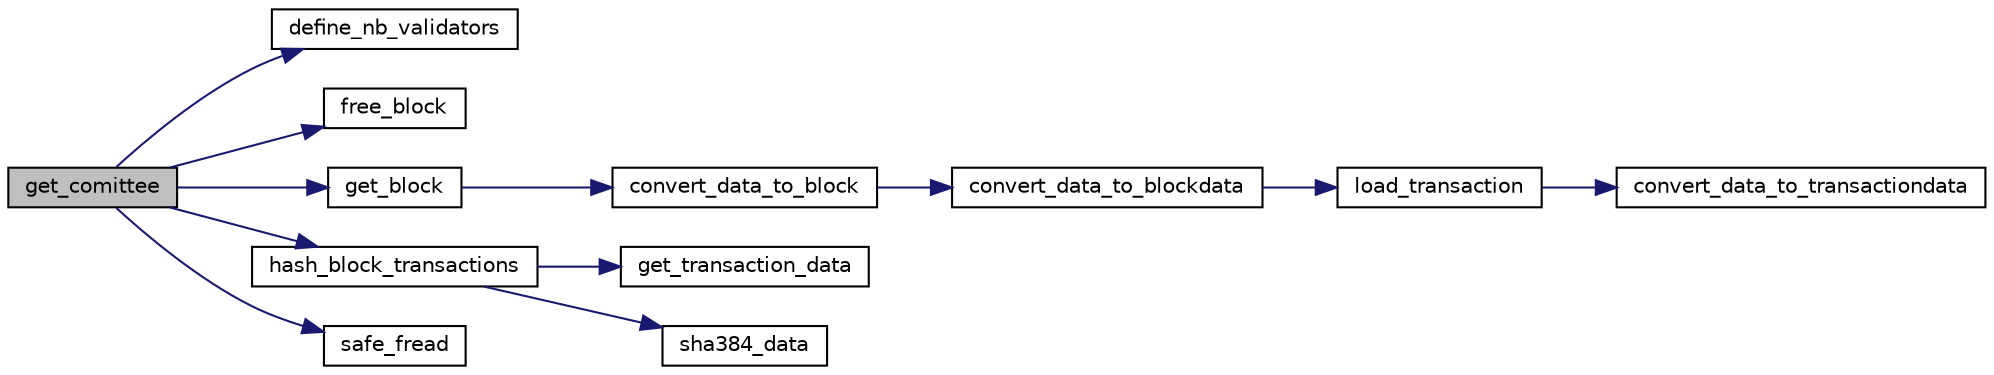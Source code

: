 digraph "get_comittee"
{
 // LATEX_PDF_SIZE
  edge [fontname="Helvetica",fontsize="10",labelfontname="Helvetica",labelfontsize="10"];
  node [fontname="Helvetica",fontsize="10",shape=record];
  rankdir="LR";
  Node1 [label="get_comittee",height=0.2,width=0.4,color="black", fillcolor="grey75", style="filled", fontcolor="black",tooltip="Get the a comittee RSA public keys on a specific epoch."];
  Node1 -> Node2 [color="midnightblue",fontsize="10",style="solid",fontname="Helvetica"];
  Node2 [label="define_nb_validators",height=0.2,width=0.4,color="black", fillcolor="white", style="filled",URL="$validators_8c.html#a7e3a2411fd0fab14465d33a5c0964aa6",tooltip=" "];
  Node1 -> Node3 [color="midnightblue",fontsize="10",style="solid",fontname="Helvetica"];
  Node3 [label="free_block",height=0.2,width=0.4,color="black", fillcolor="white", style="filled",URL="$block_8h.html#a3eb417f7cce88e8ec69d6974cd25e49f",tooltip="Free a block struct."];
  Node1 -> Node4 [color="midnightblue",fontsize="10",style="solid",fontname="Helvetica"];
  Node4 [label="get_block",height=0.2,width=0.4,color="black", fillcolor="white", style="filled",URL="$block_8h.html#a32140266e4b385f64860944a5edd0153",tooltip="Get a block object."];
  Node4 -> Node5 [color="midnightblue",fontsize="10",style="solid",fontname="Helvetica"];
  Node5 [label="convert_data_to_block",height=0.2,width=0.4,color="black", fillcolor="white", style="filled",URL="$block_8c.html#ada1355f8610cc450d7c8f662dc6a7aef",tooltip=" "];
  Node5 -> Node6 [color="midnightblue",fontsize="10",style="solid",fontname="Helvetica"];
  Node6 [label="convert_data_to_blockdata",height=0.2,width=0.4,color="black", fillcolor="white", style="filled",URL="$block_8c.html#afcda50ce8deb3b381aeb5b88689f919f",tooltip=" "];
  Node6 -> Node7 [color="midnightblue",fontsize="10",style="solid",fontname="Helvetica"];
  Node7 [label="load_transaction",height=0.2,width=0.4,color="black", fillcolor="white", style="filled",URL="$transaction_8h.html#a4f4e33641ff7466e848182ce420827b6",tooltip=" "];
  Node7 -> Node8 [color="midnightblue",fontsize="10",style="solid",fontname="Helvetica"];
  Node8 [label="convert_data_to_transactiondata",height=0.2,width=0.4,color="black", fillcolor="white", style="filled",URL="$transaction_8c.html#a8649ee7d98b5b34c64efa31e274f2534",tooltip=" "];
  Node1 -> Node9 [color="midnightblue",fontsize="10",style="solid",fontname="Helvetica"];
  Node9 [label="hash_block_transactions",height=0.2,width=0.4,color="black", fillcolor="white", style="filled",URL="$hash_8h.html#a1a0c4c7a5b69d66d29782dfc45e625ec",tooltip="Apply the SHA384 to all block transactions."];
  Node9 -> Node10 [color="midnightblue",fontsize="10",style="solid",fontname="Helvetica"];
  Node10 [label="get_transaction_data",height=0.2,width=0.4,color="black", fillcolor="white", style="filled",URL="$transaction_8h.html#a16588449d977a2d5052be7b3639768a8",tooltip=" "];
  Node9 -> Node11 [color="midnightblue",fontsize="10",style="solid",fontname="Helvetica"];
  Node11 [label="sha384_data",height=0.2,width=0.4,color="black", fillcolor="white", style="filled",URL="$hash_8c.html#a67d06acefe39c395887f87d76bed5ba3",tooltip="Apply the SHA384 algorithm on a 'data' of size 'len_data'."];
  Node1 -> Node12 [color="midnightblue",fontsize="10",style="solid",fontname="Helvetica"];
  Node12 [label="safe_fread",height=0.2,width=0.4,color="black", fillcolor="white", style="filled",URL="$safe_8h.html#ac4bf776335d7193068afa656b91a8827",tooltip="Calls 'fread' but safely !"];
}
